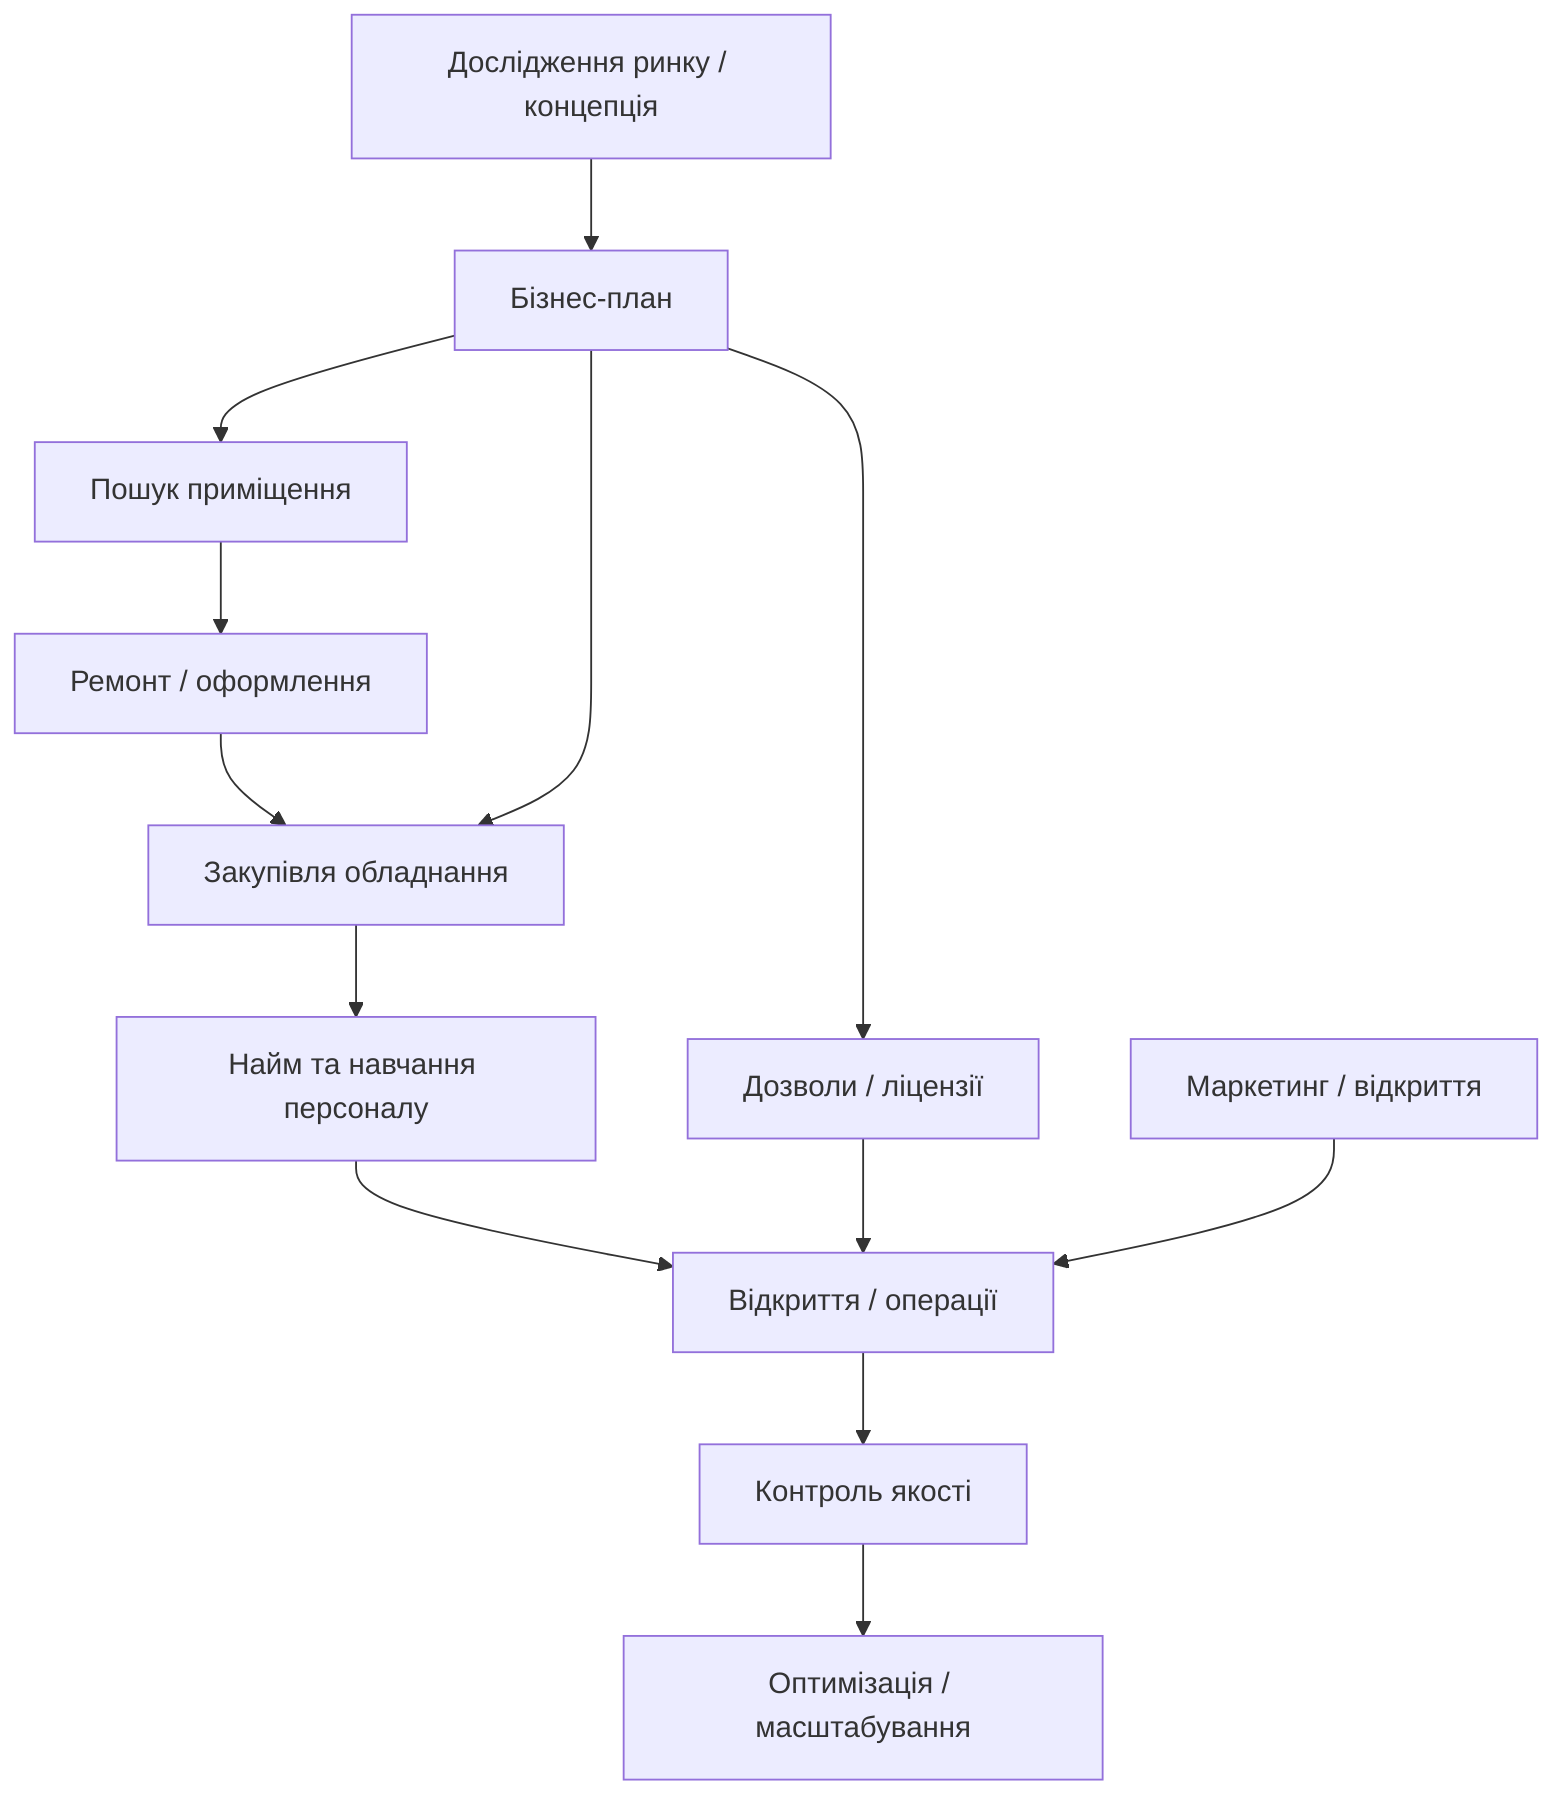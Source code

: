 flowchart TD
  A[Дослідження ринку / концепція]
  B[Бізнес-план]
  C[Пошук приміщення]
  D[Ремонт / оформлення]
  E[Закупівля обладнання]
  F[Найм та навчання персоналу]
  G[Дозволи / ліцензії]
  H[Маркетинг / відкриття]
  I[Відкриття / операції]
  J[Контроль якості]
  K[Оптимізація / масштабування]

  A --> B
  B --> C
  C --> D
  D --> E
  E --> F
  B --> G
  F --> I
  G --> I
  H --> I
  I --> J
  J --> K
  B --> E